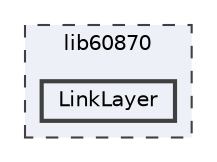 digraph "C:/Users/IlyesBekaddour/Desktop/Workspace/lib60870.net/lib60870/LinkLayer"
{
 // LATEX_PDF_SIZE
  bgcolor="transparent";
  edge [fontname=Helvetica,fontsize=10,labelfontname=Helvetica,labelfontsize=10];
  node [fontname=Helvetica,fontsize=10,shape=box,height=0.2,width=0.4];
  compound=true
  subgraph clusterdir_d8978c4994c85815b95534f7a21d38a3 {
    graph [ bgcolor="#edf0f7", pencolor="grey25", label="lib60870", fontname=Helvetica,fontsize=10 style="filled,dashed", URL="dir_d8978c4994c85815b95534f7a21d38a3.html",tooltip=""]
  dir_3a7e63ee7cf2b5c4d7f4a7d7af5f0b48 [label="LinkLayer", fillcolor="#edf0f7", color="grey25", style="filled,bold", URL="dir_3a7e63ee7cf2b5c4d7f4a7d7af5f0b48.html",tooltip=""];
  }
}
